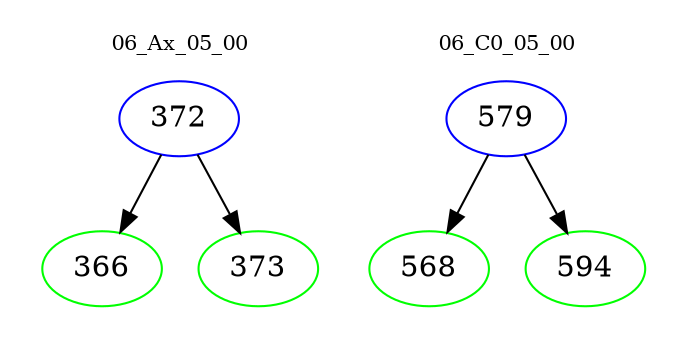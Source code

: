 digraph{
subgraph cluster_0 {
color = white
label = "06_Ax_05_00";
fontsize=10;
T0_372 [label="372", color="blue"]
T0_372 -> T0_366 [color="black"]
T0_366 [label="366", color="green"]
T0_372 -> T0_373 [color="black"]
T0_373 [label="373", color="green"]
}
subgraph cluster_1 {
color = white
label = "06_C0_05_00";
fontsize=10;
T1_579 [label="579", color="blue"]
T1_579 -> T1_568 [color="black"]
T1_568 [label="568", color="green"]
T1_579 -> T1_594 [color="black"]
T1_594 [label="594", color="green"]
}
}
